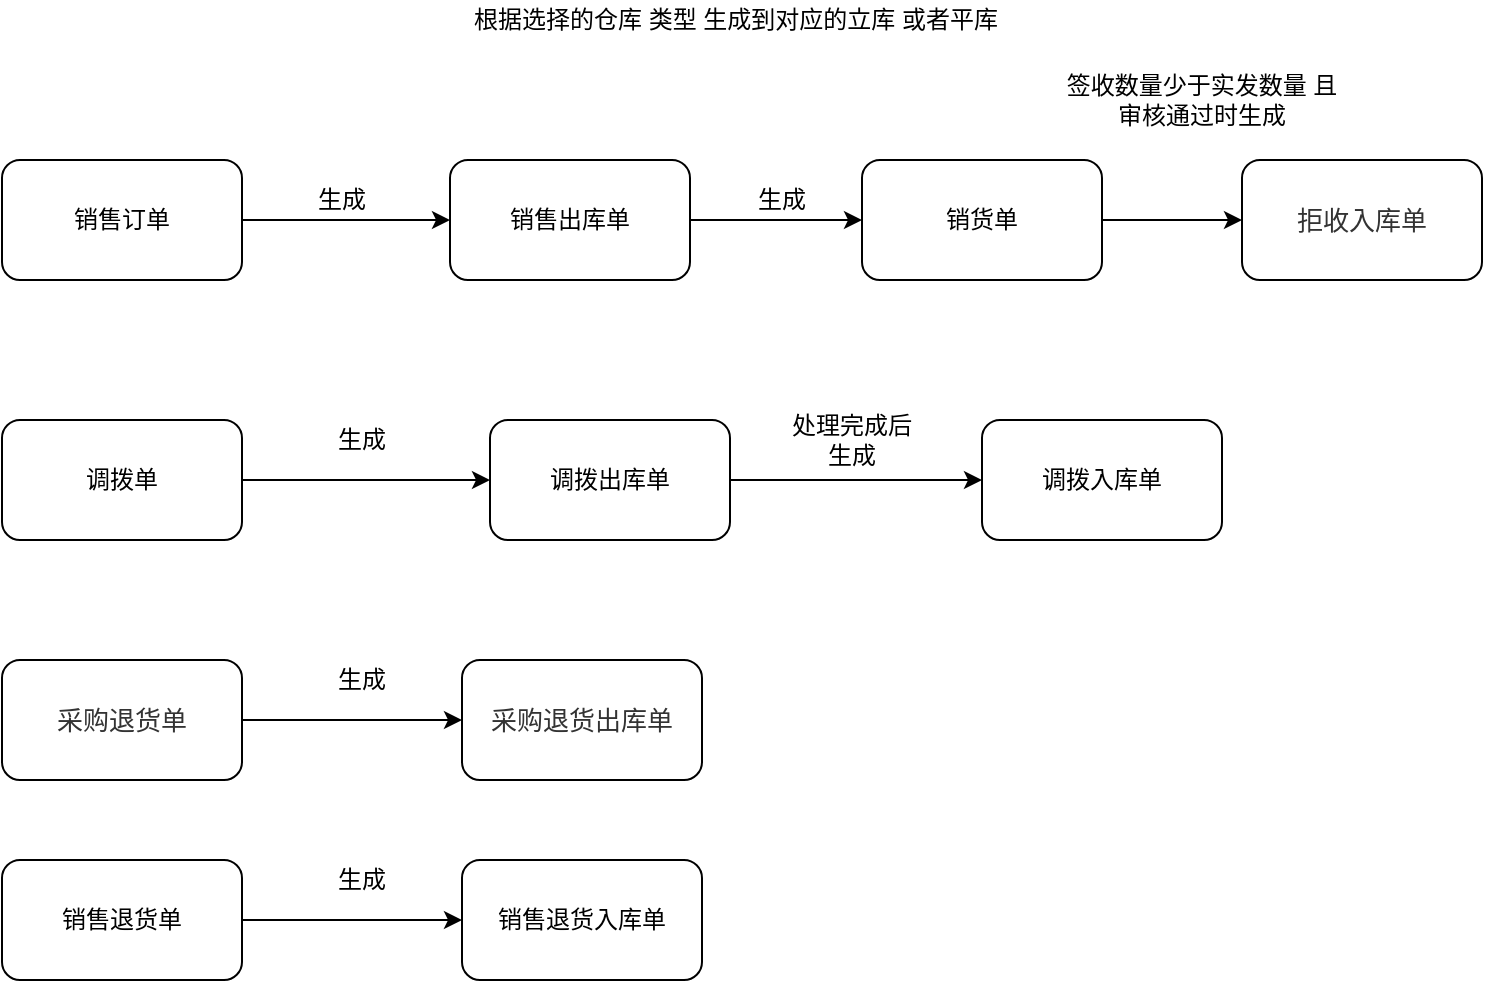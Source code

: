 <mxfile version="14.8.4" type="github">
  <diagram id="t-4Y7Y0Egl3iwmAaFjbk" name="Page-1">
    <mxGraphModel dx="1387" dy="751" grid="1" gridSize="10" guides="1" tooltips="1" connect="1" arrows="1" fold="1" page="1" pageScale="1" pageWidth="827" pageHeight="1169" math="0" shadow="0">
      <root>
        <mxCell id="0" />
        <mxCell id="1" parent="0" />
        <mxCell id="rSpn4YCXYYX2nCcFRK03-3" style="edgeStyle=orthogonalEdgeStyle;rounded=0;orthogonalLoop=1;jettySize=auto;html=1;exitX=1;exitY=0.5;exitDx=0;exitDy=0;entryX=0;entryY=0.5;entryDx=0;entryDy=0;" parent="1" source="rSpn4YCXYYX2nCcFRK03-1" target="rSpn4YCXYYX2nCcFRK03-2" edge="1">
          <mxGeometry relative="1" as="geometry" />
        </mxCell>
        <mxCell id="rSpn4YCXYYX2nCcFRK03-1" value="销售订单" style="rounded=1;whiteSpace=wrap;html=1;" parent="1" vertex="1">
          <mxGeometry x="50" y="130" width="120" height="60" as="geometry" />
        </mxCell>
        <mxCell id="rSpn4YCXYYX2nCcFRK03-5" style="edgeStyle=orthogonalEdgeStyle;rounded=0;orthogonalLoop=1;jettySize=auto;html=1;exitX=1;exitY=0.5;exitDx=0;exitDy=0;entryX=0;entryY=0.5;entryDx=0;entryDy=0;" parent="1" source="rSpn4YCXYYX2nCcFRK03-2" target="rSpn4YCXYYX2nCcFRK03-4" edge="1">
          <mxGeometry relative="1" as="geometry" />
        </mxCell>
        <mxCell id="rSpn4YCXYYX2nCcFRK03-2" value="销售出库单" style="rounded=1;whiteSpace=wrap;html=1;" parent="1" vertex="1">
          <mxGeometry x="274" y="130" width="120" height="60" as="geometry" />
        </mxCell>
        <mxCell id="rSpn4YCXYYX2nCcFRK03-9" style="edgeStyle=orthogonalEdgeStyle;rounded=0;orthogonalLoop=1;jettySize=auto;html=1;exitX=1;exitY=0.5;exitDx=0;exitDy=0;entryX=0;entryY=0.5;entryDx=0;entryDy=0;" parent="1" source="rSpn4YCXYYX2nCcFRK03-4" target="rSpn4YCXYYX2nCcFRK03-8" edge="1">
          <mxGeometry relative="1" as="geometry" />
        </mxCell>
        <mxCell id="rSpn4YCXYYX2nCcFRK03-4" value="销货单" style="rounded=1;whiteSpace=wrap;html=1;" parent="1" vertex="1">
          <mxGeometry x="480" y="130" width="120" height="60" as="geometry" />
        </mxCell>
        <mxCell id="rSpn4YCXYYX2nCcFRK03-6" value="生成" style="text;html=1;strokeColor=none;fillColor=none;align=center;verticalAlign=middle;whiteSpace=wrap;rounded=0;" parent="1" vertex="1">
          <mxGeometry x="200" y="140" width="40" height="20" as="geometry" />
        </mxCell>
        <mxCell id="rSpn4YCXYYX2nCcFRK03-7" value="生成" style="text;html=1;strokeColor=none;fillColor=none;align=center;verticalAlign=middle;whiteSpace=wrap;rounded=0;" parent="1" vertex="1">
          <mxGeometry x="420" y="140" width="40" height="20" as="geometry" />
        </mxCell>
        <mxCell id="rSpn4YCXYYX2nCcFRK03-8" value="&lt;span style=&quot;color: rgb(51 , 51 , 51) ; font-family: &amp;#34;arial normal&amp;#34; , &amp;#34;arial&amp;#34; , sans-serif ; font-size: 13px&quot;&gt;拒收入库单&lt;/span&gt;" style="rounded=1;whiteSpace=wrap;html=1;" parent="1" vertex="1">
          <mxGeometry x="670" y="130" width="120" height="60" as="geometry" />
        </mxCell>
        <mxCell id="rSpn4YCXYYX2nCcFRK03-11" value="根据选择的仓库 类型 生成到对应的立库 或者平库" style="text;html=1;strokeColor=none;fillColor=none;align=center;verticalAlign=middle;whiteSpace=wrap;rounded=0;" parent="1" vertex="1">
          <mxGeometry x="274" y="50" width="286" height="20" as="geometry" />
        </mxCell>
        <mxCell id="rSpn4YCXYYX2nCcFRK03-17" style="edgeStyle=orthogonalEdgeStyle;rounded=0;orthogonalLoop=1;jettySize=auto;html=1;exitX=1;exitY=0.5;exitDx=0;exitDy=0;entryX=0;entryY=0.5;entryDx=0;entryDy=0;" parent="1" source="rSpn4YCXYYX2nCcFRK03-12" target="rSpn4YCXYYX2nCcFRK03-13" edge="1">
          <mxGeometry relative="1" as="geometry" />
        </mxCell>
        <mxCell id="rSpn4YCXYYX2nCcFRK03-12" value="调拨单" style="rounded=1;whiteSpace=wrap;html=1;" parent="1" vertex="1">
          <mxGeometry x="50" y="260" width="120" height="60" as="geometry" />
        </mxCell>
        <mxCell id="rSpn4YCXYYX2nCcFRK03-21" style="edgeStyle=orthogonalEdgeStyle;rounded=0;orthogonalLoop=1;jettySize=auto;html=1;exitX=1;exitY=0.5;exitDx=0;exitDy=0;entryX=0;entryY=0.5;entryDx=0;entryDy=0;" parent="1" source="rSpn4YCXYYX2nCcFRK03-13" target="rSpn4YCXYYX2nCcFRK03-14" edge="1">
          <mxGeometry relative="1" as="geometry" />
        </mxCell>
        <mxCell id="rSpn4YCXYYX2nCcFRK03-13" value="调拨出库单" style="rounded=1;whiteSpace=wrap;html=1;" parent="1" vertex="1">
          <mxGeometry x="294" y="260" width="120" height="60" as="geometry" />
        </mxCell>
        <mxCell id="rSpn4YCXYYX2nCcFRK03-14" value="调拨入库单" style="rounded=1;whiteSpace=wrap;html=1;" parent="1" vertex="1">
          <mxGeometry x="540" y="260" width="120" height="60" as="geometry" />
        </mxCell>
        <mxCell id="rSpn4YCXYYX2nCcFRK03-20" value="生成" style="text;html=1;strokeColor=none;fillColor=none;align=center;verticalAlign=middle;whiteSpace=wrap;rounded=0;" parent="1" vertex="1">
          <mxGeometry x="210" y="260" width="40" height="20" as="geometry" />
        </mxCell>
        <mxCell id="rSpn4YCXYYX2nCcFRK03-22" value="处理完成后生成" style="text;html=1;strokeColor=none;fillColor=none;align=center;verticalAlign=middle;whiteSpace=wrap;rounded=0;" parent="1" vertex="1">
          <mxGeometry x="440" y="260" width="70" height="20" as="geometry" />
        </mxCell>
        <mxCell id="QGsb-GHNSpYOpkWVe1ox-3" style="edgeStyle=orthogonalEdgeStyle;rounded=0;orthogonalLoop=1;jettySize=auto;html=1;exitX=1;exitY=0.5;exitDx=0;exitDy=0;entryX=0;entryY=0.5;entryDx=0;entryDy=0;" parent="1" source="QGsb-GHNSpYOpkWVe1ox-1" target="QGsb-GHNSpYOpkWVe1ox-2" edge="1">
          <mxGeometry relative="1" as="geometry" />
        </mxCell>
        <mxCell id="QGsb-GHNSpYOpkWVe1ox-1" value="&lt;span style=&quot;color: rgb(51 , 51 , 51) ; font-family: &amp;#34;microsoftyahei&amp;#34; , , sans-serif ; font-size: 13px&quot;&gt;采购退货单&lt;/span&gt;" style="rounded=1;whiteSpace=wrap;html=1;" parent="1" vertex="1">
          <mxGeometry x="50" y="380" width="120" height="60" as="geometry" />
        </mxCell>
        <mxCell id="QGsb-GHNSpYOpkWVe1ox-2" value="&lt;span style=&quot;color: rgb(51 , 51 , 51) ; font-family: &amp;#34;microsoftyahei&amp;#34; , , sans-serif ; font-size: 13px&quot;&gt;采购退货出库单&lt;/span&gt;" style="rounded=1;whiteSpace=wrap;html=1;" parent="1" vertex="1">
          <mxGeometry x="280" y="380" width="120" height="60" as="geometry" />
        </mxCell>
        <mxCell id="QGsb-GHNSpYOpkWVe1ox-4" value="生成" style="text;html=1;strokeColor=none;fillColor=none;align=center;verticalAlign=middle;whiteSpace=wrap;rounded=0;" parent="1" vertex="1">
          <mxGeometry x="210" y="380" width="40" height="20" as="geometry" />
        </mxCell>
        <mxCell id="QGsb-GHNSpYOpkWVe1ox-7" style="edgeStyle=orthogonalEdgeStyle;rounded=0;orthogonalLoop=1;jettySize=auto;html=1;exitX=1;exitY=0.5;exitDx=0;exitDy=0;entryX=0;entryY=0.5;entryDx=0;entryDy=0;" parent="1" source="QGsb-GHNSpYOpkWVe1ox-5" target="QGsb-GHNSpYOpkWVe1ox-6" edge="1">
          <mxGeometry relative="1" as="geometry" />
        </mxCell>
        <mxCell id="QGsb-GHNSpYOpkWVe1ox-5" value="销售退货单" style="rounded=1;whiteSpace=wrap;html=1;" parent="1" vertex="1">
          <mxGeometry x="50" y="480" width="120" height="60" as="geometry" />
        </mxCell>
        <mxCell id="QGsb-GHNSpYOpkWVe1ox-6" value="销售退货入库单" style="rounded=1;whiteSpace=wrap;html=1;" parent="1" vertex="1">
          <mxGeometry x="280" y="480" width="120" height="60" as="geometry" />
        </mxCell>
        <mxCell id="QGsb-GHNSpYOpkWVe1ox-8" value="生成" style="text;html=1;strokeColor=none;fillColor=none;align=center;verticalAlign=middle;whiteSpace=wrap;rounded=0;" parent="1" vertex="1">
          <mxGeometry x="210" y="480" width="40" height="20" as="geometry" />
        </mxCell>
        <mxCell id="o1FIK1EitSxrQL2c7iuE-5" value="签收数量少于实发数量 且审核通过时生成" style="text;html=1;strokeColor=none;fillColor=none;align=center;verticalAlign=middle;whiteSpace=wrap;rounded=0;" vertex="1" parent="1">
          <mxGeometry x="580" y="70" width="140" height="60" as="geometry" />
        </mxCell>
      </root>
    </mxGraphModel>
  </diagram>
</mxfile>
